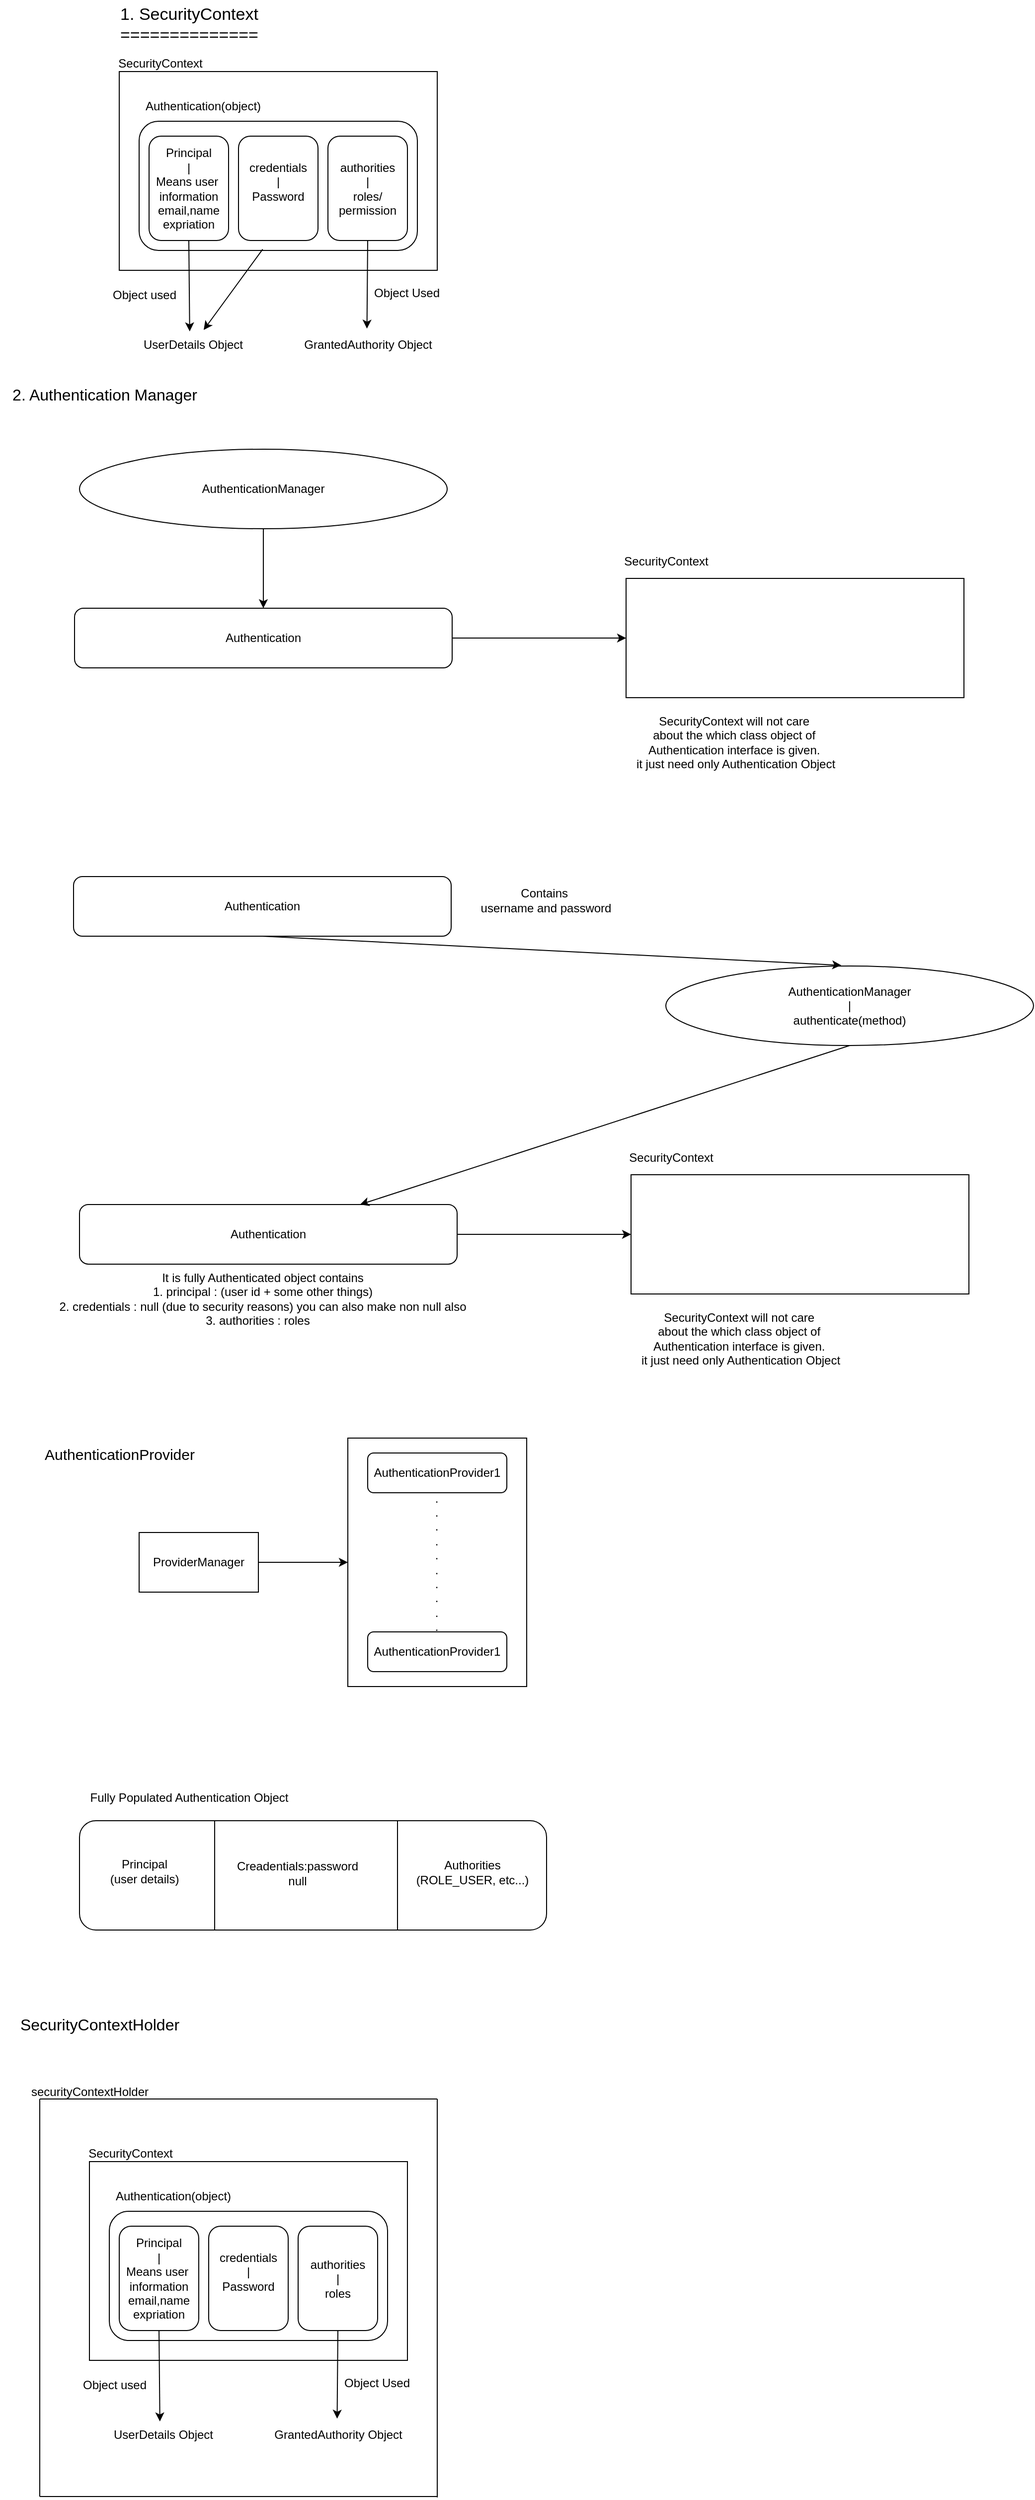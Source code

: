 <mxfile version="26.2.9">
  <diagram id="h-0em3uWRg5wBWihtrAt" name="Page-1">
    <mxGraphModel dx="1381" dy="760" grid="1" gridSize="10" guides="1" tooltips="1" connect="1" arrows="1" fold="1" page="1" pageScale="1" pageWidth="850" pageHeight="1100" math="0" shadow="0">
      <root>
        <mxCell id="0" />
        <mxCell id="1" parent="0" />
        <mxCell id="1Y9yyuOjlZlVZDqtlett-1" value="1. SecurityContext&lt;div&gt;==============&lt;/div&gt;" style="text;html=1;align=center;verticalAlign=middle;resizable=0;points=[];autosize=1;strokeColor=none;fillColor=none;fontSize=17;" parent="1" vertex="1">
          <mxGeometry x="110" y="48" width="160" height="50" as="geometry" />
        </mxCell>
        <mxCell id="1Y9yyuOjlZlVZDqtlett-2" value="" style="rounded=0;whiteSpace=wrap;html=1;" parent="1" vertex="1">
          <mxGeometry x="120" y="120" width="320" height="200" as="geometry" />
        </mxCell>
        <mxCell id="1Y9yyuOjlZlVZDqtlett-3" value="" style="rounded=1;whiteSpace=wrap;html=1;" parent="1" vertex="1">
          <mxGeometry x="140" y="170" width="280" height="130" as="geometry" />
        </mxCell>
        <mxCell id="1Y9yyuOjlZlVZDqtlett-4" value="SecurityContext" style="text;html=1;align=center;verticalAlign=middle;resizable=0;points=[];autosize=1;strokeColor=none;fillColor=none;" parent="1" vertex="1">
          <mxGeometry x="106" y="97" width="110" height="30" as="geometry" />
        </mxCell>
        <mxCell id="1Y9yyuOjlZlVZDqtlett-5" value="Authentication(object)" style="text;html=1;align=center;verticalAlign=middle;resizable=0;points=[];autosize=1;strokeColor=none;fillColor=none;" parent="1" vertex="1">
          <mxGeometry x="134" y="140" width="140" height="30" as="geometry" />
        </mxCell>
        <mxCell id="1Y9yyuOjlZlVZDqtlett-6" value="Principal&lt;div&gt;|&lt;/div&gt;&lt;div&gt;&lt;span style=&quot;text-wrap-mode: nowrap;&quot;&gt;Means user&amp;nbsp;&lt;/span&gt;&lt;/div&gt;&lt;div&gt;&lt;span style=&quot;text-wrap-mode: nowrap;&quot;&gt;information&lt;/span&gt;&lt;div style=&quot;text-wrap-mode: nowrap;&quot;&gt;email,name&lt;/div&gt;&lt;div style=&quot;text-wrap-mode: nowrap;&quot;&gt;expriation&lt;/div&gt;&lt;/div&gt;" style="rounded=1;whiteSpace=wrap;html=1;" parent="1" vertex="1">
          <mxGeometry x="150" y="185" width="80" height="105" as="geometry" />
        </mxCell>
        <mxCell id="1Y9yyuOjlZlVZDqtlett-7" value="credentials&lt;div&gt;|&lt;/div&gt;&lt;div&gt;Password&lt;span style=&quot;color: light-dark(rgba(0, 0, 0, 0), rgb(237, 237, 237)); font-family: monospace; font-size: 0px; text-align: start; text-wrap-mode: nowrap; background-color: transparent;&quot;&gt;%3CmxGraphModel%3E%3Croot%3E%3CmxCell%20id%3D%220%22%2F%3E%3CmxCell%20id%3D%221%22%20parent%3D%220%22%2F%3E%3CmxCell%20id%3D%222%22%20value%3D%22Paswords%22%20style%3D%22text%3Bhtml%3D1%3Balign%3Dcenter%3BverticalAlign%3Dmiddle%3Bresizable%3D0%3Bpoints%3D%5B%5D%3Bautosize%3D1%3BstrokeColor%3Dnone%3BfillColor%3Dnone%3B%22%20vertex%3D%221%22%20parent%3D%221%22%3E%3CmxGeometry%20x%3D%22264%22%20y%3D%22245%22%20width%3D%2280%22%20height%3D%2230%22%20as%3D%22geometry%22%2F%3E%3C%2FmxCell%3E%3C%2Froot%3E%3C%2FmxGraphModel%3&lt;/span&gt;&lt;/div&gt;&lt;div&gt;&lt;span style=&quot;color: rgba(0, 0, 0, 0); font-family: monospace; font-size: 0px; text-align: start; text-wrap-mode: nowrap;&quot;&gt;%3CmxGraphModel%3E%3Croot%3E%3CmxCell%20id%3D%220%22%2F%3E%3CmxCell%20id%3D%221%22%20parent%3D%220%22%2F%3E%3CmxCell%20id%3D%222%22%20value%3D%22Paswords%22%20style%3D%22text%3Bhtml%3D1%3Balign%3Dcenter%3BverticalAlign%3Dmiddle%3Bresizable%3D0%3Bpoints%3D%5B%5D%3Bautosize%3D1%3BstrokeColor%3Dnone%3BfillColor%3Dnone%3B%22%20vertex%3D%221%22%20parent%3D%221%22%3E%3CmxGeometry%20x%3D%22264%22%20y%3D%22245%22%20width%3D%2280%22%20height%3D%2230%22%20as%3D%22geometry%22%2F%3E%3C%2FmxCell%3E%3C%2Froot%3E%3C%2FmxGraphModel%3E&lt;/span&gt;&lt;/div&gt;" style="rounded=1;whiteSpace=wrap;html=1;" parent="1" vertex="1">
          <mxGeometry x="240" y="185" width="80" height="105" as="geometry" />
        </mxCell>
        <mxCell id="1Y9yyuOjlZlVZDqtlett-8" value="authorities&lt;div&gt;|&lt;/div&gt;&lt;div&gt;&lt;span style=&quot;text-wrap-mode: nowrap;&quot;&gt;roles/&lt;/span&gt;&lt;/div&gt;&lt;div&gt;&lt;span style=&quot;text-wrap-mode: nowrap;&quot;&gt;permission&lt;/span&gt;&lt;/div&gt;" style="rounded=1;whiteSpace=wrap;html=1;" parent="1" vertex="1">
          <mxGeometry x="330" y="185" width="80" height="105" as="geometry" />
        </mxCell>
        <mxCell id="1Y9yyuOjlZlVZDqtlett-15" value="" style="endArrow=classic;html=1;rounded=0;exitX=0.5;exitY=1;exitDx=0;exitDy=0;entryX=0.474;entryY=0.048;entryDx=0;entryDy=0;entryPerimeter=0;" parent="1" source="1Y9yyuOjlZlVZDqtlett-6" target="1Y9yyuOjlZlVZDqtlett-16" edge="1">
          <mxGeometry width="50" height="50" relative="1" as="geometry">
            <mxPoint x="330" y="270" as="sourcePoint" />
            <mxPoint x="190" y="340" as="targetPoint" />
          </mxGeometry>
        </mxCell>
        <mxCell id="1Y9yyuOjlZlVZDqtlett-16" value="UserDetails Object" style="text;html=1;align=center;verticalAlign=middle;resizable=0;points=[];autosize=1;strokeColor=none;fillColor=none;" parent="1" vertex="1">
          <mxGeometry x="134" y="380" width="120" height="30" as="geometry" />
        </mxCell>
        <mxCell id="1Y9yyuOjlZlVZDqtlett-17" value="" style="endArrow=classic;html=1;rounded=0;exitX=0.5;exitY=1;exitDx=0;exitDy=0;entryX=0.495;entryY=-0.044;entryDx=0;entryDy=0;entryPerimeter=0;" parent="1" source="1Y9yyuOjlZlVZDqtlett-8" target="1Y9yyuOjlZlVZDqtlett-18" edge="1">
          <mxGeometry width="50" height="50" relative="1" as="geometry">
            <mxPoint x="330" y="270" as="sourcePoint" />
            <mxPoint x="370" y="340" as="targetPoint" />
          </mxGeometry>
        </mxCell>
        <mxCell id="1Y9yyuOjlZlVZDqtlett-18" value="GrantedAuthority Object" style="text;html=1;align=center;verticalAlign=middle;resizable=0;points=[];autosize=1;strokeColor=none;fillColor=none;" parent="1" vertex="1">
          <mxGeometry x="295" y="380" width="150" height="30" as="geometry" />
        </mxCell>
        <mxCell id="1Y9yyuOjlZlVZDqtlett-19" value="Object used" style="text;html=1;align=center;verticalAlign=middle;resizable=0;points=[];autosize=1;strokeColor=none;fillColor=none;" parent="1" vertex="1">
          <mxGeometry x="100" y="330" width="90" height="30" as="geometry" />
        </mxCell>
        <mxCell id="1Y9yyuOjlZlVZDqtlett-21" value="Object Used" style="text;html=1;align=center;verticalAlign=middle;resizable=0;points=[];autosize=1;strokeColor=none;fillColor=none;" parent="1" vertex="1">
          <mxGeometry x="364" y="328" width="90" height="30" as="geometry" />
        </mxCell>
        <mxCell id="1Y9yyuOjlZlVZDqtlett-22" value="AuthenticationManager" style="ellipse;whiteSpace=wrap;html=1;" parent="1" vertex="1">
          <mxGeometry x="80" y="500" width="370" height="80" as="geometry" />
        </mxCell>
        <mxCell id="1Y9yyuOjlZlVZDqtlett-23" value="2. Authentication Manager" style="text;html=1;align=center;verticalAlign=middle;resizable=0;points=[];autosize=1;strokeColor=none;fillColor=none;fontSize=16;" parent="1" vertex="1">
          <mxGeometry y="430" width="210" height="30" as="geometry" />
        </mxCell>
        <mxCell id="1Y9yyuOjlZlVZDqtlett-24" value="Authentication" style="rounded=1;whiteSpace=wrap;html=1;" parent="1" vertex="1">
          <mxGeometry x="75" y="660" width="380" height="60" as="geometry" />
        </mxCell>
        <mxCell id="1Y9yyuOjlZlVZDqtlett-25" value="" style="whiteSpace=wrap;html=1;" parent="1" vertex="1">
          <mxGeometry x="630" y="630" width="340" height="120" as="geometry" />
        </mxCell>
        <mxCell id="1Y9yyuOjlZlVZDqtlett-26" value="SecurityContext" style="text;html=1;align=center;verticalAlign=middle;resizable=0;points=[];autosize=1;strokeColor=none;fillColor=none;" parent="1" vertex="1">
          <mxGeometry x="615" y="598" width="110" height="30" as="geometry" />
        </mxCell>
        <mxCell id="1Y9yyuOjlZlVZDqtlett-27" value="SecurityContext will not care&amp;nbsp;&lt;div&gt;about the which class object of&amp;nbsp;&lt;/div&gt;&lt;div&gt;Authentication interface is given.&amp;nbsp;&lt;/div&gt;&lt;div&gt;it just need only Authentication Object&lt;/div&gt;" style="text;html=1;align=center;verticalAlign=middle;resizable=0;points=[];autosize=1;strokeColor=none;fillColor=none;" parent="1" vertex="1">
          <mxGeometry x="630" y="760" width="220" height="70" as="geometry" />
        </mxCell>
        <mxCell id="1Y9yyuOjlZlVZDqtlett-28" value="" style="endArrow=classic;html=1;rounded=0;exitX=1;exitY=0.5;exitDx=0;exitDy=0;entryX=0;entryY=0.5;entryDx=0;entryDy=0;" parent="1" source="1Y9yyuOjlZlVZDqtlett-24" target="1Y9yyuOjlZlVZDqtlett-25" edge="1">
          <mxGeometry width="50" height="50" relative="1" as="geometry">
            <mxPoint x="650" y="800" as="sourcePoint" />
            <mxPoint x="700" y="750" as="targetPoint" />
          </mxGeometry>
        </mxCell>
        <mxCell id="1Y9yyuOjlZlVZDqtlett-29" value="" style="endArrow=classic;html=1;rounded=0;exitX=0.5;exitY=1;exitDx=0;exitDy=0;" parent="1" source="1Y9yyuOjlZlVZDqtlett-22" target="1Y9yyuOjlZlVZDqtlett-24" edge="1">
          <mxGeometry width="50" height="50" relative="1" as="geometry">
            <mxPoint x="380" y="800" as="sourcePoint" />
            <mxPoint x="430" y="750" as="targetPoint" />
          </mxGeometry>
        </mxCell>
        <mxCell id="1Y9yyuOjlZlVZDqtlett-30" value="AuthenticationManager&lt;div&gt;|&lt;/div&gt;&lt;div&gt;authenticate(method)&lt;/div&gt;" style="ellipse;whiteSpace=wrap;html=1;" parent="1" vertex="1">
          <mxGeometry x="670" y="1020" width="370" height="80" as="geometry" />
        </mxCell>
        <mxCell id="1Y9yyuOjlZlVZDqtlett-31" value="Authentication" style="rounded=1;whiteSpace=wrap;html=1;" parent="1" vertex="1">
          <mxGeometry x="80" y="1260" width="380" height="60" as="geometry" />
        </mxCell>
        <mxCell id="1Y9yyuOjlZlVZDqtlett-32" value="" style="whiteSpace=wrap;html=1;" parent="1" vertex="1">
          <mxGeometry x="635" y="1230" width="340" height="120" as="geometry" />
        </mxCell>
        <mxCell id="1Y9yyuOjlZlVZDqtlett-33" value="SecurityContext" style="text;html=1;align=center;verticalAlign=middle;resizable=0;points=[];autosize=1;strokeColor=none;fillColor=none;" parent="1" vertex="1">
          <mxGeometry x="620" y="1198" width="110" height="30" as="geometry" />
        </mxCell>
        <mxCell id="1Y9yyuOjlZlVZDqtlett-34" value="SecurityContext will not care&amp;nbsp;&lt;div&gt;about the which class object of&amp;nbsp;&lt;/div&gt;&lt;div&gt;Authentication interface is given.&amp;nbsp;&lt;/div&gt;&lt;div&gt;it just need only Authentication Object&lt;/div&gt;" style="text;html=1;align=center;verticalAlign=middle;resizable=0;points=[];autosize=1;strokeColor=none;fillColor=none;" parent="1" vertex="1">
          <mxGeometry x="635" y="1360" width="220" height="70" as="geometry" />
        </mxCell>
        <mxCell id="1Y9yyuOjlZlVZDqtlett-35" value="" style="endArrow=classic;html=1;rounded=0;exitX=1;exitY=0.5;exitDx=0;exitDy=0;entryX=0;entryY=0.5;entryDx=0;entryDy=0;" parent="1" source="1Y9yyuOjlZlVZDqtlett-31" target="1Y9yyuOjlZlVZDqtlett-32" edge="1">
          <mxGeometry width="50" height="50" relative="1" as="geometry">
            <mxPoint x="655" y="1400" as="sourcePoint" />
            <mxPoint x="705" y="1350" as="targetPoint" />
          </mxGeometry>
        </mxCell>
        <mxCell id="1Y9yyuOjlZlVZDqtlett-36" value="" style="endArrow=classic;html=1;rounded=0;exitX=0.5;exitY=1;exitDx=0;exitDy=0;" parent="1" source="1Y9yyuOjlZlVZDqtlett-30" target="1Y9yyuOjlZlVZDqtlett-31" edge="1">
          <mxGeometry width="50" height="50" relative="1" as="geometry">
            <mxPoint x="385" y="1400" as="sourcePoint" />
            <mxPoint x="435" y="1350" as="targetPoint" />
          </mxGeometry>
        </mxCell>
        <mxCell id="1Y9yyuOjlZlVZDqtlett-37" value="Authentication" style="rounded=1;whiteSpace=wrap;html=1;" parent="1" vertex="1">
          <mxGeometry x="74" y="930" width="380" height="60" as="geometry" />
        </mxCell>
        <mxCell id="1Y9yyuOjlZlVZDqtlett-38" value="" style="endArrow=classic;html=1;rounded=0;exitX=0.5;exitY=1;exitDx=0;exitDy=0;entryX=0.477;entryY=-0.009;entryDx=0;entryDy=0;entryPerimeter=0;" parent="1" source="1Y9yyuOjlZlVZDqtlett-37" target="1Y9yyuOjlZlVZDqtlett-30" edge="1">
          <mxGeometry width="50" height="50" relative="1" as="geometry">
            <mxPoint x="280" y="1190" as="sourcePoint" />
            <mxPoint x="280" y="1270" as="targetPoint" />
          </mxGeometry>
        </mxCell>
        <mxCell id="1Y9yyuOjlZlVZDqtlett-39" value="It is fully Authenticated object contains&lt;div&gt;1. principal : (user id + some other things)&lt;/div&gt;&lt;div&gt;2. credentials : null (due to security reasons) you can also make non null also&lt;/div&gt;&lt;div&gt;&lt;span style=&quot;background-color: transparent; color: light-dark(rgb(0, 0, 0), rgb(255, 255, 255));&quot;&gt;3. authorities : roles&amp;nbsp; &amp;nbsp;&lt;/span&gt;&lt;/div&gt;" style="text;html=1;align=center;verticalAlign=middle;resizable=0;points=[];autosize=1;strokeColor=none;fillColor=none;" parent="1" vertex="1">
          <mxGeometry x="49" y="1320" width="430" height="70" as="geometry" />
        </mxCell>
        <mxCell id="1Y9yyuOjlZlVZDqtlett-40" value="Contains&amp;nbsp;&lt;div&gt;username and password&lt;/div&gt;" style="text;html=1;align=center;verticalAlign=middle;resizable=0;points=[];autosize=1;strokeColor=none;fillColor=none;" parent="1" vertex="1">
          <mxGeometry x="474" y="934" width="150" height="40" as="geometry" />
        </mxCell>
        <mxCell id="1Y9yyuOjlZlVZDqtlett-41" value="AuthenticationProvider&lt;div&gt;&lt;br&gt;&lt;/div&gt;" style="text;html=1;align=center;verticalAlign=middle;resizable=0;points=[];autosize=1;strokeColor=none;fillColor=none;fontSize=15;" parent="1" vertex="1">
          <mxGeometry x="35" y="1495" width="170" height="50" as="geometry" />
        </mxCell>
        <mxCell id="1Y9yyuOjlZlVZDqtlett-42" value="ProviderManager" style="rounded=0;whiteSpace=wrap;html=1;" parent="1" vertex="1">
          <mxGeometry x="140" y="1590" width="120" height="60" as="geometry" />
        </mxCell>
        <mxCell id="1Y9yyuOjlZlVZDqtlett-43" value="" style="rounded=0;whiteSpace=wrap;html=1;" parent="1" vertex="1">
          <mxGeometry x="350" y="1495" width="180" height="250" as="geometry" />
        </mxCell>
        <mxCell id="1Y9yyuOjlZlVZDqtlett-44" value="AuthenticationProvider1" style="rounded=1;whiteSpace=wrap;html=1;" parent="1" vertex="1">
          <mxGeometry x="370" y="1510" width="140" height="40" as="geometry" />
        </mxCell>
        <mxCell id="1Y9yyuOjlZlVZDqtlett-45" value="AuthenticationProvider1" style="rounded=1;whiteSpace=wrap;html=1;" parent="1" vertex="1">
          <mxGeometry x="370" y="1690" width="140" height="40" as="geometry" />
        </mxCell>
        <mxCell id="1Y9yyuOjlZlVZDqtlett-46" value=".&lt;div&gt;.&lt;/div&gt;&lt;div&gt;.&lt;/div&gt;&lt;div&gt;.&lt;/div&gt;&lt;div&gt;.&lt;/div&gt;&lt;div&gt;.&lt;/div&gt;&lt;div&gt;.&lt;/div&gt;&lt;div&gt;.&lt;/div&gt;&lt;div&gt;.&lt;/div&gt;&lt;div&gt;.&lt;/div&gt;" style="text;html=1;align=center;verticalAlign=middle;resizable=0;points=[];autosize=1;strokeColor=none;fillColor=none;" parent="1" vertex="1">
          <mxGeometry x="424" y="1540" width="30" height="160" as="geometry" />
        </mxCell>
        <mxCell id="1Y9yyuOjlZlVZDqtlett-47" value="" style="endArrow=classic;html=1;rounded=0;exitX=1;exitY=0.5;exitDx=0;exitDy=0;entryX=0;entryY=0.5;entryDx=0;entryDy=0;" parent="1" source="1Y9yyuOjlZlVZDqtlett-42" target="1Y9yyuOjlZlVZDqtlett-43" edge="1">
          <mxGeometry width="50" height="50" relative="1" as="geometry">
            <mxPoint x="300" y="1660" as="sourcePoint" />
            <mxPoint x="350" y="1610" as="targetPoint" />
          </mxGeometry>
        </mxCell>
        <mxCell id="1Y9yyuOjlZlVZDqtlett-48" value="" style="rounded=1;whiteSpace=wrap;html=1;" parent="1" vertex="1">
          <mxGeometry x="80" y="1880" width="470" height="110" as="geometry" />
        </mxCell>
        <mxCell id="1Y9yyuOjlZlVZDqtlett-49" value="Fully Populated Authentication Object" style="text;html=1;align=center;verticalAlign=middle;resizable=0;points=[];autosize=1;strokeColor=none;fillColor=none;" parent="1" vertex="1">
          <mxGeometry x="80" y="1842" width="220" height="30" as="geometry" />
        </mxCell>
        <mxCell id="1Y9yyuOjlZlVZDqtlett-50" value="" style="endArrow=none;html=1;rounded=0;entryX=0.25;entryY=0;entryDx=0;entryDy=0;exitX=0.25;exitY=1;exitDx=0;exitDy=0;" parent="1" edge="1">
          <mxGeometry width="50" height="50" relative="1" as="geometry">
            <mxPoint x="216" y="1990" as="sourcePoint" />
            <mxPoint x="216.0" y="1880" as="targetPoint" />
          </mxGeometry>
        </mxCell>
        <mxCell id="1Y9yyuOjlZlVZDqtlett-51" value="" style="endArrow=none;html=1;rounded=0;entryX=0.25;entryY=0;entryDx=0;entryDy=0;exitX=0.25;exitY=1;exitDx=0;exitDy=0;" parent="1" edge="1">
          <mxGeometry width="50" height="50" relative="1" as="geometry">
            <mxPoint x="400" y="1990" as="sourcePoint" />
            <mxPoint x="400" y="1880" as="targetPoint" />
          </mxGeometry>
        </mxCell>
        <mxCell id="1Y9yyuOjlZlVZDqtlett-52" value="Principal&lt;div&gt;(user details)&lt;/div&gt;" style="text;html=1;align=center;verticalAlign=middle;resizable=0;points=[];autosize=1;strokeColor=none;fillColor=none;" parent="1" vertex="1">
          <mxGeometry x="100" y="1911" width="90" height="40" as="geometry" />
        </mxCell>
        <mxCell id="1Y9yyuOjlZlVZDqtlett-53" value="Creadentials:password&lt;div&gt;null&lt;/div&gt;" style="text;html=1;align=center;verticalAlign=middle;resizable=0;points=[];autosize=1;strokeColor=none;fillColor=none;" parent="1" vertex="1">
          <mxGeometry x="224" y="1913" width="150" height="40" as="geometry" />
        </mxCell>
        <mxCell id="1Y9yyuOjlZlVZDqtlett-54" value="Authorities&lt;div&gt;(ROLE_USER, etc...)&lt;/div&gt;" style="text;html=1;align=center;verticalAlign=middle;resizable=0;points=[];autosize=1;strokeColor=none;fillColor=none;" parent="1" vertex="1">
          <mxGeometry x="405" y="1912" width="140" height="40" as="geometry" />
        </mxCell>
        <mxCell id="1Y9yyuOjlZlVZDqtlett-55" value="" style="rounded=0;whiteSpace=wrap;html=1;" parent="1" vertex="1">
          <mxGeometry x="90" y="2223" width="320" height="200" as="geometry" />
        </mxCell>
        <mxCell id="1Y9yyuOjlZlVZDqtlett-56" value="" style="rounded=1;whiteSpace=wrap;html=1;" parent="1" vertex="1">
          <mxGeometry x="110" y="2273" width="280" height="130" as="geometry" />
        </mxCell>
        <mxCell id="1Y9yyuOjlZlVZDqtlett-57" value="SecurityContext" style="text;html=1;align=center;verticalAlign=middle;resizable=0;points=[];autosize=1;strokeColor=none;fillColor=none;" parent="1" vertex="1">
          <mxGeometry x="76" y="2200" width="110" height="30" as="geometry" />
        </mxCell>
        <mxCell id="1Y9yyuOjlZlVZDqtlett-58" value="Authentication(object)" style="text;html=1;align=center;verticalAlign=middle;resizable=0;points=[];autosize=1;strokeColor=none;fillColor=none;" parent="1" vertex="1">
          <mxGeometry x="104" y="2243" width="140" height="30" as="geometry" />
        </mxCell>
        <mxCell id="1Y9yyuOjlZlVZDqtlett-59" value="Principal&lt;div&gt;|&lt;/div&gt;&lt;div&gt;&lt;span style=&quot;text-wrap-mode: nowrap;&quot;&gt;Means user&amp;nbsp;&lt;/span&gt;&lt;/div&gt;&lt;div&gt;&lt;span style=&quot;text-wrap-mode: nowrap;&quot;&gt;information&lt;/span&gt;&lt;div style=&quot;text-wrap-mode: nowrap;&quot;&gt;email,name&lt;/div&gt;&lt;div style=&quot;text-wrap-mode: nowrap;&quot;&gt;expriation&lt;/div&gt;&lt;/div&gt;" style="rounded=1;whiteSpace=wrap;html=1;" parent="1" vertex="1">
          <mxGeometry x="120" y="2288" width="80" height="105" as="geometry" />
        </mxCell>
        <mxCell id="1Y9yyuOjlZlVZDqtlett-60" value="credentials&lt;div&gt;|&lt;/div&gt;&lt;div&gt;Password&lt;span style=&quot;color: light-dark(rgba(0, 0, 0, 0), rgb(237, 237, 237)); font-family: monospace; font-size: 0px; text-align: start; text-wrap-mode: nowrap; background-color: transparent;&quot;&gt;%3CmxGraphModel%3E%3Croot%3E%3CmxCell%20id%3D%220%22%2F%3E%3CmxCell%20id%3D%221%22%20parent%3D%220%22%2F%3E%3CmxCell%20id%3D%222%22%20value%3D%22Paswords%22%20style%3D%22text%3Bhtml%3D1%3Balign%3Dcenter%3BverticalAlign%3Dmiddle%3Bresizable%3D0%3Bpoints%3D%5B%5D%3Bautosize%3D1%3BstrokeColor%3Dnone%3BfillColor%3Dnone%3B%22%20vertex%3D%221%22%20parent%3D%221%22%3E%3CmxGeometry%20x%3D%22264%22%20y%3D%22245%22%20width%3D%2280%22%20height%3D%2230%22%20as%3D%22geometry%22%2F%3E%3C%2FmxCell%3E%3C%2Froot%3E%3C%2FmxGraphModel%3&lt;/span&gt;&lt;/div&gt;&lt;div&gt;&lt;span style=&quot;color: rgba(0, 0, 0, 0); font-family: monospace; font-size: 0px; text-align: start; text-wrap-mode: nowrap;&quot;&gt;%3CmxGraphModel%3E%3Croot%3E%3CmxCell%20id%3D%220%22%2F%3E%3CmxCell%20id%3D%221%22%20parent%3D%220%22%2F%3E%3CmxCell%20id%3D%222%22%20value%3D%22Paswords%22%20style%3D%22text%3Bhtml%3D1%3Balign%3Dcenter%3BverticalAlign%3Dmiddle%3Bresizable%3D0%3Bpoints%3D%5B%5D%3Bautosize%3D1%3BstrokeColor%3Dnone%3BfillColor%3Dnone%3B%22%20vertex%3D%221%22%20parent%3D%221%22%3E%3CmxGeometry%20x%3D%22264%22%20y%3D%22245%22%20width%3D%2280%22%20height%3D%2230%22%20as%3D%22geometry%22%2F%3E%3C%2FmxCell%3E%3C%2Froot%3E%3C%2FmxGraphModel%3E&lt;/span&gt;&lt;/div&gt;" style="rounded=1;whiteSpace=wrap;html=1;" parent="1" vertex="1">
          <mxGeometry x="210" y="2288" width="80" height="105" as="geometry" />
        </mxCell>
        <mxCell id="1Y9yyuOjlZlVZDqtlett-61" value="authorities&lt;div&gt;|&lt;/div&gt;&lt;div&gt;&lt;span style=&quot;text-wrap-mode: nowrap;&quot;&gt;roles&lt;/span&gt;&lt;/div&gt;" style="rounded=1;whiteSpace=wrap;html=1;" parent="1" vertex="1">
          <mxGeometry x="300" y="2288" width="80" height="105" as="geometry" />
        </mxCell>
        <mxCell id="1Y9yyuOjlZlVZDqtlett-62" value="" style="endArrow=classic;html=1;rounded=0;exitX=0.5;exitY=1;exitDx=0;exitDy=0;entryX=0.474;entryY=0.048;entryDx=0;entryDy=0;entryPerimeter=0;" parent="1" source="1Y9yyuOjlZlVZDqtlett-59" target="1Y9yyuOjlZlVZDqtlett-63" edge="1">
          <mxGeometry width="50" height="50" relative="1" as="geometry">
            <mxPoint x="300" y="2373" as="sourcePoint" />
            <mxPoint x="160" y="2443" as="targetPoint" />
          </mxGeometry>
        </mxCell>
        <mxCell id="1Y9yyuOjlZlVZDqtlett-63" value="UserDetails Object" style="text;html=1;align=center;verticalAlign=middle;resizable=0;points=[];autosize=1;strokeColor=none;fillColor=none;" parent="1" vertex="1">
          <mxGeometry x="104" y="2483" width="120" height="30" as="geometry" />
        </mxCell>
        <mxCell id="1Y9yyuOjlZlVZDqtlett-64" value="" style="endArrow=classic;html=1;rounded=0;exitX=0.5;exitY=1;exitDx=0;exitDy=0;entryX=0.495;entryY=-0.044;entryDx=0;entryDy=0;entryPerimeter=0;" parent="1" source="1Y9yyuOjlZlVZDqtlett-61" target="1Y9yyuOjlZlVZDqtlett-65" edge="1">
          <mxGeometry width="50" height="50" relative="1" as="geometry">
            <mxPoint x="300" y="2373" as="sourcePoint" />
            <mxPoint x="340" y="2443" as="targetPoint" />
          </mxGeometry>
        </mxCell>
        <mxCell id="1Y9yyuOjlZlVZDqtlett-65" value="GrantedAuthority Object" style="text;html=1;align=center;verticalAlign=middle;resizable=0;points=[];autosize=1;strokeColor=none;fillColor=none;" parent="1" vertex="1">
          <mxGeometry x="265" y="2483" width="150" height="30" as="geometry" />
        </mxCell>
        <mxCell id="1Y9yyuOjlZlVZDqtlett-66" value="Object used" style="text;html=1;align=center;verticalAlign=middle;resizable=0;points=[];autosize=1;strokeColor=none;fillColor=none;" parent="1" vertex="1">
          <mxGeometry x="70" y="2433" width="90" height="30" as="geometry" />
        </mxCell>
        <mxCell id="1Y9yyuOjlZlVZDqtlett-67" value="Object Used" style="text;html=1;align=center;verticalAlign=middle;resizable=0;points=[];autosize=1;strokeColor=none;fillColor=none;" parent="1" vertex="1">
          <mxGeometry x="334" y="2431" width="90" height="30" as="geometry" />
        </mxCell>
        <mxCell id="1Y9yyuOjlZlVZDqtlett-68" value="SecurityContextHolder" style="text;html=1;align=center;verticalAlign=middle;resizable=0;points=[];autosize=1;strokeColor=none;fillColor=none;fontSize=16;" parent="1" vertex="1">
          <mxGeometry x="10" y="2070" width="180" height="30" as="geometry" />
        </mxCell>
        <mxCell id="1Y9yyuOjlZlVZDqtlett-70" value="" style="endArrow=none;html=1;rounded=0;" parent="1" edge="1">
          <mxGeometry width="50" height="50" relative="1" as="geometry">
            <mxPoint x="40" y="2160" as="sourcePoint" />
            <mxPoint x="440" y="2160" as="targetPoint" />
          </mxGeometry>
        </mxCell>
        <mxCell id="1Y9yyuOjlZlVZDqtlett-71" value="" style="endArrow=none;html=1;rounded=0;" parent="1" edge="1">
          <mxGeometry width="50" height="50" relative="1" as="geometry">
            <mxPoint x="440" y="2560.817" as="sourcePoint" />
            <mxPoint x="440" y="2160" as="targetPoint" />
          </mxGeometry>
        </mxCell>
        <mxCell id="1Y9yyuOjlZlVZDqtlett-72" value="" style="endArrow=none;html=1;rounded=0;" parent="1" edge="1">
          <mxGeometry width="50" height="50" relative="1" as="geometry">
            <mxPoint x="440" y="2560" as="sourcePoint" />
            <mxPoint x="40" y="2560" as="targetPoint" />
          </mxGeometry>
        </mxCell>
        <mxCell id="1Y9yyuOjlZlVZDqtlett-73" value="" style="endArrow=none;html=1;rounded=0;" parent="1" edge="1">
          <mxGeometry width="50" height="50" relative="1" as="geometry">
            <mxPoint x="40" y="2160" as="sourcePoint" />
            <mxPoint x="40" y="2560" as="targetPoint" />
          </mxGeometry>
        </mxCell>
        <mxCell id="1Y9yyuOjlZlVZDqtlett-74" value="securityContextHolder" style="text;html=1;align=center;verticalAlign=middle;resizable=0;points=[];autosize=1;strokeColor=none;fillColor=none;" parent="1" vertex="1">
          <mxGeometry x="20" y="2138" width="140" height="30" as="geometry" />
        </mxCell>
        <mxCell id="5XMq6KUl37mLwBHmbIUL-2" value="" style="endArrow=classic;html=1;rounded=0;exitX=0.444;exitY=0.991;exitDx=0;exitDy=0;exitPerimeter=0;" edge="1" parent="1" source="1Y9yyuOjlZlVZDqtlett-3" target="1Y9yyuOjlZlVZDqtlett-16">
          <mxGeometry width="50" height="50" relative="1" as="geometry">
            <mxPoint x="280" y="360" as="sourcePoint" />
            <mxPoint x="280" y="300" as="targetPoint" />
          </mxGeometry>
        </mxCell>
      </root>
    </mxGraphModel>
  </diagram>
</mxfile>
